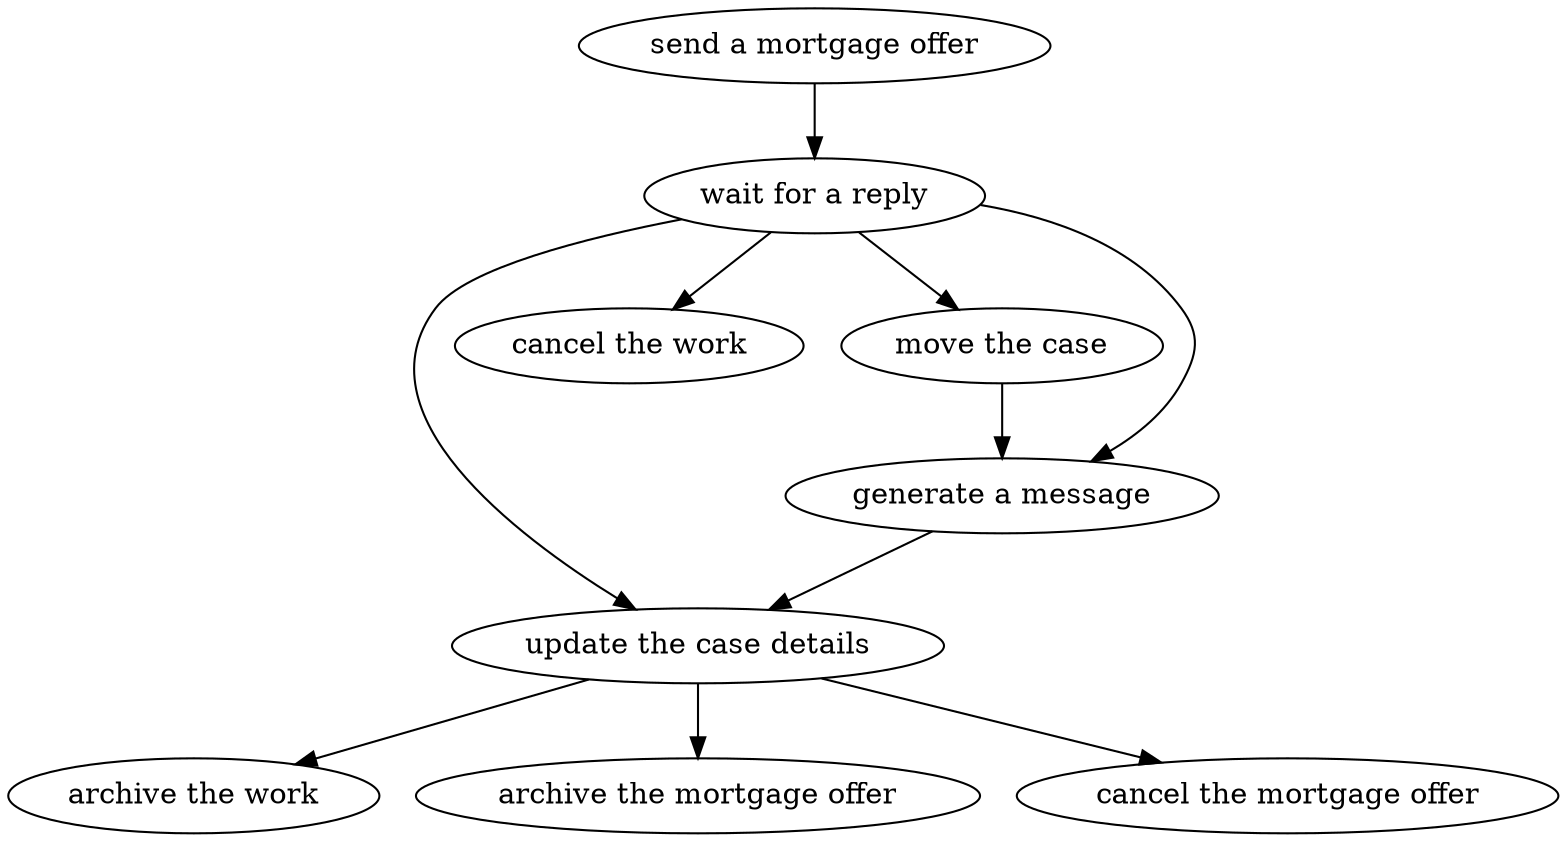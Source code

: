 strict digraph "doc-9.2" {
	graph [name="doc-9.2"];
	"send a mortgage offer"	[attrs="{'type': 'Activity', 'label': 'send a mortgage offer'}"];
	"wait for a reply"	[attrs="{'type': 'Activity', 'label': 'wait for a reply'}"];
	"send a mortgage offer" -> "wait for a reply"	[attrs="{'type': 'flow', 'label': 'flow'}"];
	"update the case details"	[attrs="{'type': 'Activity', 'label': 'update the case details'}"];
	"wait for a reply" -> "update the case details"	[attrs="{'type': 'flow', 'label': 'flow'}"];
	"cancel the work"	[attrs="{'type': 'Activity', 'label': 'cancel the work'}"];
	"wait for a reply" -> "cancel the work"	[attrs="{'type': 'flow', 'label': 'flow'}"];
	"move the case"	[attrs="{'type': 'Activity', 'label': 'move the case'}"];
	"wait for a reply" -> "move the case"	[attrs="{'type': 'flow', 'label': 'flow'}"];
	"generate a message"	[attrs="{'type': 'Activity', 'label': 'generate a message'}"];
	"wait for a reply" -> "generate a message"	[attrs="{'type': 'flow', 'label': 'flow'}"];
	"archive the work"	[attrs="{'type': 'Activity', 'label': 'archive the work'}"];
	"update the case details" -> "archive the work"	[attrs="{'type': 'flow', 'label': 'flow'}"];
	"archive the mortgage offer"	[attrs="{'type': 'Activity', 'label': 'archive the mortgage offer'}"];
	"update the case details" -> "archive the mortgage offer"	[attrs="{'type': 'flow', 'label': 'flow'}"];
	"cancel the mortgage offer"	[attrs="{'type': 'Activity', 'label': 'cancel the mortgage offer'}"];
	"update the case details" -> "cancel the mortgage offer"	[attrs="{'type': 'flow', 'label': 'flow'}"];
	"move the case" -> "generate a message"	[attrs="{'type': 'flow', 'label': 'flow'}"];
	"generate a message" -> "update the case details"	[attrs="{'type': 'flow', 'label': 'flow'}"];
}
